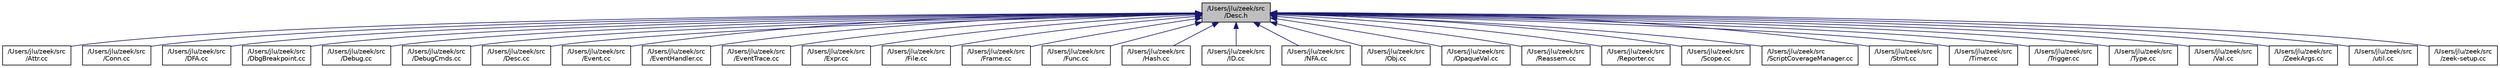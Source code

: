 digraph "/Users/jlu/zeek/src/Desc.h"
{
 // LATEX_PDF_SIZE
  edge [fontname="Helvetica",fontsize="10",labelfontname="Helvetica",labelfontsize="10"];
  node [fontname="Helvetica",fontsize="10",shape=record];
  Node1 [label="/Users/jlu/zeek/src\l/Desc.h",height=0.2,width=0.4,color="black", fillcolor="grey75", style="filled", fontcolor="black",tooltip=" "];
  Node1 -> Node2 [dir="back",color="midnightblue",fontsize="10",style="solid",fontname="Helvetica"];
  Node2 [label="/Users/jlu/zeek/src\l/Attr.cc",height=0.2,width=0.4,color="black", fillcolor="white", style="filled",URL="$d0/df5/Attr_8cc.html",tooltip=" "];
  Node1 -> Node3 [dir="back",color="midnightblue",fontsize="10",style="solid",fontname="Helvetica"];
  Node3 [label="/Users/jlu/zeek/src\l/Conn.cc",height=0.2,width=0.4,color="black", fillcolor="white", style="filled",URL="$dc/dd9/Conn_8cc.html",tooltip=" "];
  Node1 -> Node4 [dir="back",color="midnightblue",fontsize="10",style="solid",fontname="Helvetica"];
  Node4 [label="/Users/jlu/zeek/src\l/DFA.cc",height=0.2,width=0.4,color="black", fillcolor="white", style="filled",URL="$d9/df4/DFA_8cc.html",tooltip=" "];
  Node1 -> Node5 [dir="back",color="midnightblue",fontsize="10",style="solid",fontname="Helvetica"];
  Node5 [label="/Users/jlu/zeek/src\l/DbgBreakpoint.cc",height=0.2,width=0.4,color="black", fillcolor="white", style="filled",URL="$d2/da9/DbgBreakpoint_8cc.html",tooltip=" "];
  Node1 -> Node6 [dir="back",color="midnightblue",fontsize="10",style="solid",fontname="Helvetica"];
  Node6 [label="/Users/jlu/zeek/src\l/Debug.cc",height=0.2,width=0.4,color="black", fillcolor="white", style="filled",URL="$d5/d79/Debug_8cc.html",tooltip=" "];
  Node1 -> Node7 [dir="back",color="midnightblue",fontsize="10",style="solid",fontname="Helvetica"];
  Node7 [label="/Users/jlu/zeek/src\l/DebugCmds.cc",height=0.2,width=0.4,color="black", fillcolor="white", style="filled",URL="$d3/d49/DebugCmds_8cc.html",tooltip=" "];
  Node1 -> Node8 [dir="back",color="midnightblue",fontsize="10",style="solid",fontname="Helvetica"];
  Node8 [label="/Users/jlu/zeek/src\l/Desc.cc",height=0.2,width=0.4,color="black", fillcolor="white", style="filled",URL="$d3/dbe/Desc_8cc.html",tooltip=" "];
  Node1 -> Node9 [dir="back",color="midnightblue",fontsize="10",style="solid",fontname="Helvetica"];
  Node9 [label="/Users/jlu/zeek/src\l/Event.cc",height=0.2,width=0.4,color="black", fillcolor="white", style="filled",URL="$d5/dcf/Event_8cc.html",tooltip=" "];
  Node1 -> Node10 [dir="back",color="midnightblue",fontsize="10",style="solid",fontname="Helvetica"];
  Node10 [label="/Users/jlu/zeek/src\l/EventHandler.cc",height=0.2,width=0.4,color="black", fillcolor="white", style="filled",URL="$d0/dff/EventHandler_8cc.html",tooltip=" "];
  Node1 -> Node11 [dir="back",color="midnightblue",fontsize="10",style="solid",fontname="Helvetica"];
  Node11 [label="/Users/jlu/zeek/src\l/EventTrace.cc",height=0.2,width=0.4,color="black", fillcolor="white", style="filled",URL="$d9/ded/EventTrace_8cc.html",tooltip=" "];
  Node1 -> Node12 [dir="back",color="midnightblue",fontsize="10",style="solid",fontname="Helvetica"];
  Node12 [label="/Users/jlu/zeek/src\l/Expr.cc",height=0.2,width=0.4,color="black", fillcolor="white", style="filled",URL="$de/d1c/Expr_8cc.html",tooltip=" "];
  Node1 -> Node13 [dir="back",color="midnightblue",fontsize="10",style="solid",fontname="Helvetica"];
  Node13 [label="/Users/jlu/zeek/src\l/File.cc",height=0.2,width=0.4,color="black", fillcolor="white", style="filled",URL="$da/d6d/File_8cc.html",tooltip=" "];
  Node1 -> Node14 [dir="back",color="midnightblue",fontsize="10",style="solid",fontname="Helvetica"];
  Node14 [label="/Users/jlu/zeek/src\l/Frame.cc",height=0.2,width=0.4,color="black", fillcolor="white", style="filled",URL="$d9/d7d/Frame_8cc.html",tooltip=" "];
  Node1 -> Node15 [dir="back",color="midnightblue",fontsize="10",style="solid",fontname="Helvetica"];
  Node15 [label="/Users/jlu/zeek/src\l/Func.cc",height=0.2,width=0.4,color="black", fillcolor="white", style="filled",URL="$d4/da5/Func_8cc.html",tooltip=" "];
  Node1 -> Node16 [dir="back",color="midnightblue",fontsize="10",style="solid",fontname="Helvetica"];
  Node16 [label="/Users/jlu/zeek/src\l/Hash.cc",height=0.2,width=0.4,color="black", fillcolor="white", style="filled",URL="$da/dda/Hash_8cc.html",tooltip=" "];
  Node1 -> Node17 [dir="back",color="midnightblue",fontsize="10",style="solid",fontname="Helvetica"];
  Node17 [label="/Users/jlu/zeek/src\l/ID.cc",height=0.2,width=0.4,color="black", fillcolor="white", style="filled",URL="$d1/d5f/ID_8cc.html",tooltip=" "];
  Node1 -> Node18 [dir="back",color="midnightblue",fontsize="10",style="solid",fontname="Helvetica"];
  Node18 [label="/Users/jlu/zeek/src\l/NFA.cc",height=0.2,width=0.4,color="black", fillcolor="white", style="filled",URL="$d0/dcb/NFA_8cc.html",tooltip=" "];
  Node1 -> Node19 [dir="back",color="midnightblue",fontsize="10",style="solid",fontname="Helvetica"];
  Node19 [label="/Users/jlu/zeek/src\l/Obj.cc",height=0.2,width=0.4,color="black", fillcolor="white", style="filled",URL="$d6/dae/Obj_8cc.html",tooltip=" "];
  Node1 -> Node20 [dir="back",color="midnightblue",fontsize="10",style="solid",fontname="Helvetica"];
  Node20 [label="/Users/jlu/zeek/src\l/OpaqueVal.cc",height=0.2,width=0.4,color="black", fillcolor="white", style="filled",URL="$d9/d5b/OpaqueVal_8cc.html",tooltip=" "];
  Node1 -> Node21 [dir="back",color="midnightblue",fontsize="10",style="solid",fontname="Helvetica"];
  Node21 [label="/Users/jlu/zeek/src\l/Reassem.cc",height=0.2,width=0.4,color="black", fillcolor="white", style="filled",URL="$d9/dc3/Reassem_8cc.html",tooltip=" "];
  Node1 -> Node22 [dir="back",color="midnightblue",fontsize="10",style="solid",fontname="Helvetica"];
  Node22 [label="/Users/jlu/zeek/src\l/Reporter.cc",height=0.2,width=0.4,color="black", fillcolor="white", style="filled",URL="$df/de6/Reporter_8cc.html",tooltip=" "];
  Node1 -> Node23 [dir="back",color="midnightblue",fontsize="10",style="solid",fontname="Helvetica"];
  Node23 [label="/Users/jlu/zeek/src\l/Scope.cc",height=0.2,width=0.4,color="black", fillcolor="white", style="filled",URL="$d9/d1b/Scope_8cc.html",tooltip=" "];
  Node1 -> Node24 [dir="back",color="midnightblue",fontsize="10",style="solid",fontname="Helvetica"];
  Node24 [label="/Users/jlu/zeek/src\l/ScriptCoverageManager.cc",height=0.2,width=0.4,color="black", fillcolor="white", style="filled",URL="$dc/dcb/ScriptCoverageManager_8cc.html",tooltip=" "];
  Node1 -> Node25 [dir="back",color="midnightblue",fontsize="10",style="solid",fontname="Helvetica"];
  Node25 [label="/Users/jlu/zeek/src\l/Stmt.cc",height=0.2,width=0.4,color="black", fillcolor="white", style="filled",URL="$d9/dbb/Stmt_8cc.html",tooltip=" "];
  Node1 -> Node26 [dir="back",color="midnightblue",fontsize="10",style="solid",fontname="Helvetica"];
  Node26 [label="/Users/jlu/zeek/src\l/Timer.cc",height=0.2,width=0.4,color="black", fillcolor="white", style="filled",URL="$d6/d50/Timer_8cc.html",tooltip=" "];
  Node1 -> Node27 [dir="back",color="midnightblue",fontsize="10",style="solid",fontname="Helvetica"];
  Node27 [label="/Users/jlu/zeek/src\l/Trigger.cc",height=0.2,width=0.4,color="black", fillcolor="white", style="filled",URL="$d5/dc6/Trigger_8cc.html",tooltip=" "];
  Node1 -> Node28 [dir="back",color="midnightblue",fontsize="10",style="solid",fontname="Helvetica"];
  Node28 [label="/Users/jlu/zeek/src\l/Type.cc",height=0.2,width=0.4,color="black", fillcolor="white", style="filled",URL="$d6/d01/Type_8cc.html",tooltip=" "];
  Node1 -> Node29 [dir="back",color="midnightblue",fontsize="10",style="solid",fontname="Helvetica"];
  Node29 [label="/Users/jlu/zeek/src\l/Val.cc",height=0.2,width=0.4,color="black", fillcolor="white", style="filled",URL="$d8/dcc/Val_8cc.html",tooltip=" "];
  Node1 -> Node30 [dir="back",color="midnightblue",fontsize="10",style="solid",fontname="Helvetica"];
  Node30 [label="/Users/jlu/zeek/src\l/ZeekArgs.cc",height=0.2,width=0.4,color="black", fillcolor="white", style="filled",URL="$d6/d32/ZeekArgs_8cc.html",tooltip=" "];
  Node1 -> Node31 [dir="back",color="midnightblue",fontsize="10",style="solid",fontname="Helvetica"];
  Node31 [label="/Users/jlu/zeek/src\l/util.cc",height=0.2,width=0.4,color="black", fillcolor="white", style="filled",URL="$d9/d6f/util_8cc.html",tooltip=" "];
  Node1 -> Node32 [dir="back",color="midnightblue",fontsize="10",style="solid",fontname="Helvetica"];
  Node32 [label="/Users/jlu/zeek/src\l/zeek-setup.cc",height=0.2,width=0.4,color="black", fillcolor="white", style="filled",URL="$d4/d80/zeek-setup_8cc.html",tooltip=" "];
}
